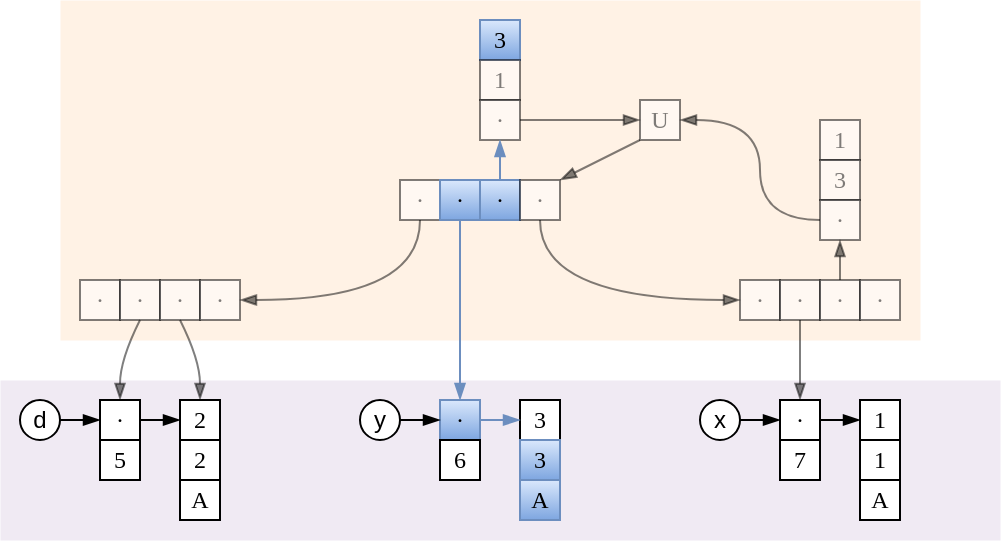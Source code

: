 <mxfile version="21.7.0" type="device">
  <diagram name="Page-1" id="3Da-K6MAal7oWcjGSvR0">
    <mxGraphModel dx="535" dy="693" grid="1" gridSize="10" guides="1" tooltips="1" connect="1" arrows="1" fold="1" page="1" pageScale="1" pageWidth="500" pageHeight="350" math="0" shadow="0">
      <root>
        <mxCell id="0" />
        <mxCell id="1" parent="0" />
        <mxCell id="ApE8lTeV0Uj58Px4gvST-79" value="" style="rounded=0;whiteSpace=wrap;html=1;fillOpacity=50;strokeWidth=0;fillColor=#ffe6cc;strokeColor=none;shadow=0;glass=0;" parent="1" vertex="1">
          <mxGeometry x="30" y="410" width="430" height="170" as="geometry" />
        </mxCell>
        <mxCell id="ApE8lTeV0Uj58Px4gvST-78" value="" style="rounded=0;whiteSpace=wrap;html=1;fillOpacity=50;strokeWidth=0;fillColor=#e1d5e7;strokeColor=none;" parent="1" vertex="1">
          <mxGeometry y="600" width="500" height="80" as="geometry" />
        </mxCell>
        <mxCell id="ApE8lTeV0Uj58Px4gvST-1" value="2" style="rounded=0;whiteSpace=wrap;html=1;fontFamily=Verdana;" parent="1" vertex="1">
          <mxGeometry x="90" y="610" width="20" height="20" as="geometry" />
        </mxCell>
        <mxCell id="ApE8lTeV0Uj58Px4gvST-2" value="2" style="rounded=0;whiteSpace=wrap;html=1;fontFamily=Verdana;" parent="1" vertex="1">
          <mxGeometry x="90" y="630" width="20" height="20" as="geometry" />
        </mxCell>
        <mxCell id="ApE8lTeV0Uj58Px4gvST-3" value="A" style="rounded=0;whiteSpace=wrap;html=1;fontFamily=Verdana;" parent="1" vertex="1">
          <mxGeometry x="90" y="650" width="20" height="20" as="geometry" />
        </mxCell>
        <mxCell id="ApE8lTeV0Uj58Px4gvST-5" value="d" style="ellipse;whiteSpace=wrap;html=1;aspect=fixed;" parent="1" vertex="1">
          <mxGeometry x="10" y="610" width="20" height="20" as="geometry" />
        </mxCell>
        <mxCell id="ApE8lTeV0Uj58Px4gvST-6" value="·" style="rounded=0;whiteSpace=wrap;html=1;fontFamily=Verdana;" parent="1" vertex="1">
          <mxGeometry x="50" y="610" width="20" height="20" as="geometry" />
        </mxCell>
        <mxCell id="ApE8lTeV0Uj58Px4gvST-7" value="5" style="rounded=0;whiteSpace=wrap;html=1;fontFamily=Verdana;" parent="1" vertex="1">
          <mxGeometry x="50" y="630" width="20" height="20" as="geometry" />
        </mxCell>
        <mxCell id="ApE8lTeV0Uj58Px4gvST-8" value="" style="endArrow=blockThin;html=1;exitX=1;exitY=0.5;exitDx=0;exitDy=0;entryX=0;entryY=0.5;entryDx=0;entryDy=0;rounded=0;endFill=1;" parent="1" source="ApE8lTeV0Uj58Px4gvST-5" target="ApE8lTeV0Uj58Px4gvST-6" edge="1">
          <mxGeometry width="50" height="50" relative="1" as="geometry">
            <mxPoint x="150" y="820" as="sourcePoint" />
            <mxPoint x="200" y="770" as="targetPoint" />
          </mxGeometry>
        </mxCell>
        <mxCell id="ApE8lTeV0Uj58Px4gvST-9" value="" style="endArrow=blockThin;html=1;rounded=0;entryX=0;entryY=0.5;entryDx=0;entryDy=0;endFill=1;" parent="1" source="ApE8lTeV0Uj58Px4gvST-6" target="ApE8lTeV0Uj58Px4gvST-1" edge="1">
          <mxGeometry width="50" height="50" relative="1" as="geometry">
            <mxPoint x="40" y="630" as="sourcePoint" />
            <mxPoint x="60" y="630" as="targetPoint" />
          </mxGeometry>
        </mxCell>
        <mxCell id="ApE8lTeV0Uj58Px4gvST-15" value="·" style="rounded=0;whiteSpace=wrap;html=1;fontFamily=Verdana;strokeColor=#000000;fillOpacity=100;opacity=50;textOpacity=50;" parent="1" vertex="1">
          <mxGeometry x="40" y="550" width="20" height="20" as="geometry" />
        </mxCell>
        <mxCell id="ApE8lTeV0Uj58Px4gvST-16" value="·" style="rounded=0;whiteSpace=wrap;html=1;fontFamily=Verdana;opacity=50;textOpacity=50;" parent="1" vertex="1">
          <mxGeometry x="60" y="550" width="20" height="20" as="geometry" />
        </mxCell>
        <mxCell id="ApE8lTeV0Uj58Px4gvST-17" value="·" style="rounded=0;whiteSpace=wrap;html=1;fontFamily=Verdana;opacity=50;textOpacity=50;" parent="1" vertex="1">
          <mxGeometry x="80" y="550" width="20" height="20" as="geometry" />
        </mxCell>
        <mxCell id="ApE8lTeV0Uj58Px4gvST-18" value="·" style="rounded=0;whiteSpace=wrap;html=1;fontFamily=Verdana;strokeColor=#000000;opacity=50;textOpacity=50;" parent="1" vertex="1">
          <mxGeometry x="100" y="550" width="20" height="20" as="geometry" />
        </mxCell>
        <mxCell id="ApE8lTeV0Uj58Px4gvST-20" value="" style="endArrow=blockThin;html=1;exitX=0.5;exitY=1;exitDx=0;exitDy=0;entryX=0.5;entryY=0;entryDx=0;entryDy=0;endFill=1;curved=1;opacity=50;" parent="1" source="ApE8lTeV0Uj58Px4gvST-16" target="ApE8lTeV0Uj58Px4gvST-6" edge="1">
          <mxGeometry width="50" height="50" relative="1" as="geometry">
            <mxPoint x="150" y="690" as="sourcePoint" />
            <mxPoint x="200" y="640" as="targetPoint" />
            <Array as="points">
              <mxPoint x="60" y="590" />
            </Array>
          </mxGeometry>
        </mxCell>
        <mxCell id="ApE8lTeV0Uj58Px4gvST-22" value="" style="endArrow=blockThin;html=1;exitX=0.5;exitY=1;exitDx=0;exitDy=0;entryX=0.5;entryY=0;entryDx=0;entryDy=0;endFill=1;curved=1;opacity=50;" parent="1" source="ApE8lTeV0Uj58Px4gvST-17" target="ApE8lTeV0Uj58Px4gvST-1" edge="1">
          <mxGeometry width="50" height="50" relative="1" as="geometry">
            <mxPoint x="50" y="580" as="sourcePoint" />
            <mxPoint x="70" y="620" as="targetPoint" />
            <Array as="points">
              <mxPoint x="100" y="590" />
            </Array>
          </mxGeometry>
        </mxCell>
        <mxCell id="ApE8lTeV0Uj58Px4gvST-23" value="·" style="rounded=0;whiteSpace=wrap;html=1;fontFamily=Verdana;strokeColor=#000000;opacity=50;textOpacity=50;" parent="1" vertex="1">
          <mxGeometry x="370" y="550" width="20" height="20" as="geometry" />
        </mxCell>
        <mxCell id="ApE8lTeV0Uj58Px4gvST-24" value="·" style="rounded=0;whiteSpace=wrap;html=1;fontFamily=Verdana;strokeColor=#000000;opacity=50;textOpacity=50;" parent="1" vertex="1">
          <mxGeometry x="390" y="550" width="20" height="20" as="geometry" />
        </mxCell>
        <mxCell id="ApE8lTeV0Uj58Px4gvST-25" value="·" style="rounded=0;whiteSpace=wrap;html=1;fontFamily=Verdana;strokeColor=#000000;opacity=50;textOpacity=50;" parent="1" vertex="1">
          <mxGeometry x="410" y="550" width="20" height="20" as="geometry" />
        </mxCell>
        <mxCell id="ApE8lTeV0Uj58Px4gvST-26" value="·" style="rounded=0;whiteSpace=wrap;html=1;fontFamily=Verdana;strokeColor=#000000;opacity=50;textOpacity=50;" parent="1" vertex="1">
          <mxGeometry x="430" y="550" width="20" height="20" as="geometry" />
        </mxCell>
        <mxCell id="ApE8lTeV0Uj58Px4gvST-28" value="3" style="rounded=0;whiteSpace=wrap;html=1;fontFamily=Verdana;" parent="1" vertex="1">
          <mxGeometry x="260" y="610" width="20" height="20" as="geometry" />
        </mxCell>
        <mxCell id="ApE8lTeV0Uj58Px4gvST-29" value="3" style="rounded=0;whiteSpace=wrap;html=1;fontFamily=Verdana;fillColor=#dae8fc;strokeColor=#6c8ebf;gradientColor=#7ea6e0;" parent="1" vertex="1">
          <mxGeometry x="260" y="630" width="20" height="20" as="geometry" />
        </mxCell>
        <mxCell id="ApE8lTeV0Uj58Px4gvST-30" value="A" style="rounded=0;whiteSpace=wrap;html=1;fontFamily=Verdana;fillColor=#dae8fc;strokeColor=#6c8ebf;gradientColor=#7ea6e0;" parent="1" vertex="1">
          <mxGeometry x="260" y="650" width="20" height="20" as="geometry" />
        </mxCell>
        <mxCell id="ApE8lTeV0Uj58Px4gvST-32" value="y" style="ellipse;whiteSpace=wrap;html=1;aspect=fixed;" parent="1" vertex="1">
          <mxGeometry x="180" y="610" width="20" height="20" as="geometry" />
        </mxCell>
        <mxCell id="ApE8lTeV0Uj58Px4gvST-33" value="·" style="rounded=0;whiteSpace=wrap;html=1;fontFamily=Verdana;strokeColor=#6c8ebf;fillColor=#dae8fc;gradientColor=#7ea6e0;" parent="1" vertex="1">
          <mxGeometry x="220" y="610" width="20" height="20" as="geometry" />
        </mxCell>
        <mxCell id="ApE8lTeV0Uj58Px4gvST-34" value="6" style="rounded=0;whiteSpace=wrap;html=1;fontFamily=Verdana;" parent="1" vertex="1">
          <mxGeometry x="220" y="630" width="20" height="20" as="geometry" />
        </mxCell>
        <mxCell id="ApE8lTeV0Uj58Px4gvST-35" value="" style="endArrow=blockThin;html=1;exitX=1;exitY=0.5;exitDx=0;exitDy=0;entryX=0;entryY=0.5;entryDx=0;entryDy=0;rounded=0;endFill=1;" parent="1" source="ApE8lTeV0Uj58Px4gvST-32" target="ApE8lTeV0Uj58Px4gvST-33" edge="1">
          <mxGeometry width="50" height="50" relative="1" as="geometry">
            <mxPoint x="320" y="820" as="sourcePoint" />
            <mxPoint x="370" y="770" as="targetPoint" />
          </mxGeometry>
        </mxCell>
        <mxCell id="ApE8lTeV0Uj58Px4gvST-36" value="" style="endArrow=blockThin;html=1;rounded=0;entryX=0;entryY=0.5;entryDx=0;entryDy=0;endFill=1;fillColor=#dae8fc;strokeColor=#6c8ebf;gradientColor=#7ea6e0;" parent="1" source="ApE8lTeV0Uj58Px4gvST-33" target="ApE8lTeV0Uj58Px4gvST-28" edge="1">
          <mxGeometry width="50" height="50" relative="1" as="geometry">
            <mxPoint x="210" y="630" as="sourcePoint" />
            <mxPoint x="230" y="630" as="targetPoint" />
          </mxGeometry>
        </mxCell>
        <mxCell id="ApE8lTeV0Uj58Px4gvST-39" value="1" style="rounded=0;whiteSpace=wrap;html=1;fontFamily=Verdana;" parent="1" vertex="1">
          <mxGeometry x="430" y="610" width="20" height="20" as="geometry" />
        </mxCell>
        <mxCell id="ApE8lTeV0Uj58Px4gvST-40" value="1" style="rounded=0;whiteSpace=wrap;html=1;fontFamily=Verdana;" parent="1" vertex="1">
          <mxGeometry x="430" y="630" width="20" height="20" as="geometry" />
        </mxCell>
        <mxCell id="ApE8lTeV0Uj58Px4gvST-41" value="A" style="rounded=0;whiteSpace=wrap;html=1;fontFamily=Verdana;" parent="1" vertex="1">
          <mxGeometry x="430" y="650" width="20" height="20" as="geometry" />
        </mxCell>
        <mxCell id="ApE8lTeV0Uj58Px4gvST-43" value="x" style="ellipse;whiteSpace=wrap;html=1;aspect=fixed;" parent="1" vertex="1">
          <mxGeometry x="350" y="610" width="20" height="20" as="geometry" />
        </mxCell>
        <mxCell id="ApE8lTeV0Uj58Px4gvST-44" value="·" style="rounded=0;whiteSpace=wrap;html=1;fontFamily=Verdana;strokeColor=#000000;" parent="1" vertex="1">
          <mxGeometry x="390" y="610" width="20" height="20" as="geometry" />
        </mxCell>
        <mxCell id="ApE8lTeV0Uj58Px4gvST-45" value="7" style="rounded=0;whiteSpace=wrap;html=1;fontFamily=Verdana;" parent="1" vertex="1">
          <mxGeometry x="390" y="630" width="20" height="20" as="geometry" />
        </mxCell>
        <mxCell id="ApE8lTeV0Uj58Px4gvST-46" value="" style="endArrow=blockThin;html=1;exitX=1;exitY=0.5;exitDx=0;exitDy=0;entryX=0;entryY=0.5;entryDx=0;entryDy=0;rounded=0;endFill=1;" parent="1" source="ApE8lTeV0Uj58Px4gvST-43" target="ApE8lTeV0Uj58Px4gvST-44" edge="1">
          <mxGeometry width="50" height="50" relative="1" as="geometry">
            <mxPoint x="490" y="820" as="sourcePoint" />
            <mxPoint x="540" y="770" as="targetPoint" />
          </mxGeometry>
        </mxCell>
        <mxCell id="ApE8lTeV0Uj58Px4gvST-47" value="" style="endArrow=blockThin;html=1;rounded=0;entryX=0;entryY=0.5;entryDx=0;entryDy=0;endFill=1;" parent="1" source="ApE8lTeV0Uj58Px4gvST-44" target="ApE8lTeV0Uj58Px4gvST-39" edge="1">
          <mxGeometry width="50" height="50" relative="1" as="geometry">
            <mxPoint x="380" y="630" as="sourcePoint" />
            <mxPoint x="400" y="630" as="targetPoint" />
          </mxGeometry>
        </mxCell>
        <mxCell id="ApE8lTeV0Uj58Px4gvST-50" value="·" style="rounded=0;whiteSpace=wrap;html=1;fontFamily=Verdana;strokeColor=#000000;opacity=50;textOpacity=50;" parent="1" vertex="1">
          <mxGeometry x="200" y="500" width="20" height="20" as="geometry" />
        </mxCell>
        <mxCell id="ApE8lTeV0Uj58Px4gvST-51" value="·" style="rounded=0;whiteSpace=wrap;html=1;fontFamily=Verdana;strokeColor=#6c8ebf;fillColor=#dae8fc;gradientColor=#7ea6e0;" parent="1" vertex="1">
          <mxGeometry x="220" y="500" width="20" height="20" as="geometry" />
        </mxCell>
        <mxCell id="ApE8lTeV0Uj58Px4gvST-53" value="·" style="rounded=0;whiteSpace=wrap;html=1;fontFamily=Verdana;strokeColor=#6c8ebf;fillColor=#dae8fc;gradientColor=#7ea6e0;" parent="1" vertex="1">
          <mxGeometry x="240" y="500" width="20" height="20" as="geometry" />
        </mxCell>
        <mxCell id="ApE8lTeV0Uj58Px4gvST-54" value="·" style="rounded=0;whiteSpace=wrap;html=1;fontFamily=Verdana;strokeColor=#000000;opacity=50;textOpacity=50;" parent="1" vertex="1">
          <mxGeometry x="260" y="500" width="20" height="20" as="geometry" />
        </mxCell>
        <mxCell id="ApE8lTeV0Uj58Px4gvST-55" value="" style="endArrow=blockThin;html=1;entryX=1;entryY=0.5;entryDx=0;entryDy=0;curved=1;endFill=1;exitX=0.5;exitY=1;exitDx=0;exitDy=0;opacity=50;" parent="1" source="ApE8lTeV0Uj58Px4gvST-50" target="ApE8lTeV0Uj58Px4gvST-18" edge="1">
          <mxGeometry width="50" height="50" relative="1" as="geometry">
            <mxPoint x="150" y="500" as="sourcePoint" />
            <mxPoint x="240" y="590" as="targetPoint" />
            <Array as="points">
              <mxPoint x="210" y="560" />
            </Array>
          </mxGeometry>
        </mxCell>
        <mxCell id="ApE8lTeV0Uj58Px4gvST-56" value="" style="endArrow=blockThin;html=1;entryX=0;entryY=0.5;entryDx=0;entryDy=0;exitX=0.5;exitY=1;exitDx=0;exitDy=0;curved=1;endFill=1;opacity=50;" parent="1" source="ApE8lTeV0Uj58Px4gvST-54" target="ApE8lTeV0Uj58Px4gvST-23" edge="1">
          <mxGeometry width="50" height="50" relative="1" as="geometry">
            <mxPoint x="280" y="490" as="sourcePoint" />
            <mxPoint x="51" y="557" as="targetPoint" />
            <Array as="points">
              <mxPoint x="270" y="560" />
            </Array>
          </mxGeometry>
        </mxCell>
        <mxCell id="ApE8lTeV0Uj58Px4gvST-57" value="" style="endArrow=blockThin;html=1;exitX=0.5;exitY=1;exitDx=0;exitDy=0;entryX=0.5;entryY=0;entryDx=0;entryDy=0;endFill=1;curved=1;fillColor=#dae8fc;strokeColor=#6c8ebf;gradientColor=#7ea6e0;" parent="1" source="ApE8lTeV0Uj58Px4gvST-51" target="ApE8lTeV0Uj58Px4gvST-33" edge="1">
          <mxGeometry width="50" height="50" relative="1" as="geometry">
            <mxPoint x="70" y="580" as="sourcePoint" />
            <mxPoint x="110" y="620" as="targetPoint" />
            <Array as="points" />
          </mxGeometry>
        </mxCell>
        <mxCell id="ApE8lTeV0Uj58Px4gvST-58" value="" style="endArrow=blockThin;html=1;exitX=0.5;exitY=1;exitDx=0;exitDy=0;entryX=0.5;entryY=0;entryDx=0;entryDy=0;endFill=1;curved=1;opacity=50;" parent="1" source="ApE8lTeV0Uj58Px4gvST-24" target="ApE8lTeV0Uj58Px4gvST-44" edge="1">
          <mxGeometry width="50" height="50" relative="1" as="geometry">
            <mxPoint x="70" y="580" as="sourcePoint" />
            <mxPoint x="110" y="620" as="targetPoint" />
            <Array as="points">
              <mxPoint x="400" y="590" />
            </Array>
          </mxGeometry>
        </mxCell>
        <mxCell id="ApE8lTeV0Uj58Px4gvST-59" value="1" style="rounded=0;whiteSpace=wrap;html=1;fontFamily=Verdana;opacity=50;textOpacity=50;" parent="1" vertex="1">
          <mxGeometry x="410" y="470" width="20" height="20" as="geometry" />
        </mxCell>
        <mxCell id="ApE8lTeV0Uj58Px4gvST-60" value="3" style="rounded=0;whiteSpace=wrap;html=1;fontFamily=Verdana;opacity=50;textOpacity=50;" parent="1" vertex="1">
          <mxGeometry x="410" y="490" width="20" height="20" as="geometry" />
        </mxCell>
        <mxCell id="ApE8lTeV0Uj58Px4gvST-61" value="·" style="rounded=0;whiteSpace=wrap;html=1;fontFamily=Verdana;textOpacity=50;opacity=50;" parent="1" vertex="1">
          <mxGeometry x="410" y="510" width="20" height="20" as="geometry" />
        </mxCell>
        <mxCell id="ApE8lTeV0Uj58Px4gvST-63" value="" style="endArrow=blockThin;html=1;rounded=0;entryX=0.5;entryY=1;entryDx=0;entryDy=0;endFill=1;exitX=0.5;exitY=0;exitDx=0;exitDy=0;opacity=50;" parent="1" source="ApE8lTeV0Uj58Px4gvST-25" target="ApE8lTeV0Uj58Px4gvST-61" edge="1">
          <mxGeometry width="50" height="50" relative="1" as="geometry">
            <mxPoint x="250" y="630" as="sourcePoint" />
            <mxPoint x="400" y="530" as="targetPoint" />
          </mxGeometry>
        </mxCell>
        <mxCell id="ApE8lTeV0Uj58Px4gvST-64" value="3" style="rounded=0;whiteSpace=wrap;html=1;fontFamily=Verdana;fillColor=#dae8fc;strokeColor=#6c8ebf;gradientColor=#7ea6e0;" parent="1" vertex="1">
          <mxGeometry x="240" y="420" width="20" height="20" as="geometry" />
        </mxCell>
        <mxCell id="ApE8lTeV0Uj58Px4gvST-65" value="1" style="rounded=0;whiteSpace=wrap;html=1;fontFamily=Verdana;opacity=50;textOpacity=50;" parent="1" vertex="1">
          <mxGeometry x="240" y="440" width="20" height="20" as="geometry" />
        </mxCell>
        <mxCell id="ApE8lTeV0Uj58Px4gvST-66" value="·" style="rounded=0;whiteSpace=wrap;html=1;fontFamily=Verdana;opacity=50;textOpacity=50;" parent="1" vertex="1">
          <mxGeometry x="240" y="460" width="20" height="20" as="geometry" />
        </mxCell>
        <mxCell id="ApE8lTeV0Uj58Px4gvST-68" value="" style="endArrow=blockThin;html=1;rounded=0;endFill=1;exitX=0.5;exitY=0;exitDx=0;exitDy=0;entryX=0.5;entryY=1;entryDx=0;entryDy=0;fillColor=#dae8fc;strokeColor=#6c8ebf;gradientColor=#7ea6e0;" parent="1" source="ApE8lTeV0Uj58Px4gvST-53" target="ApE8lTeV0Uj58Px4gvST-66" edge="1">
          <mxGeometry width="50" height="50" relative="1" as="geometry">
            <mxPoint x="300" y="490" as="sourcePoint" />
            <mxPoint x="200" y="480" as="targetPoint" />
          </mxGeometry>
        </mxCell>
        <mxCell id="ApE8lTeV0Uj58Px4gvST-71" value="U" style="rounded=0;whiteSpace=wrap;html=1;fontFamily=Verdana;strokeColor=#000000;opacity=50;textOpacity=50;" parent="1" vertex="1">
          <mxGeometry x="320" y="460" width="20" height="20" as="geometry" />
        </mxCell>
        <mxCell id="ApE8lTeV0Uj58Px4gvST-72" value="" style="endArrow=blockThin;html=1;rounded=0;endFill=1;exitX=1;exitY=0.5;exitDx=0;exitDy=0;entryX=0;entryY=0.5;entryDx=0;entryDy=0;opacity=50;" parent="1" source="ApE8lTeV0Uj58Px4gvST-66" target="ApE8lTeV0Uj58Px4gvST-71" edge="1">
          <mxGeometry width="50" height="50" relative="1" as="geometry">
            <mxPoint x="200" y="480" as="sourcePoint" />
            <mxPoint x="200" y="460" as="targetPoint" />
          </mxGeometry>
        </mxCell>
        <mxCell id="ApE8lTeV0Uj58Px4gvST-73" value="" style="endArrow=blockThin;html=1;endFill=1;exitX=0;exitY=0.5;exitDx=0;exitDy=0;entryX=1;entryY=0.5;entryDx=0;entryDy=0;curved=1;opacity=50;" parent="1" source="ApE8lTeV0Uj58Px4gvST-61" target="ApE8lTeV0Uj58Px4gvST-71" edge="1">
          <mxGeometry width="50" height="50" relative="1" as="geometry">
            <mxPoint x="210" y="430" as="sourcePoint" />
            <mxPoint x="330" y="450" as="targetPoint" />
            <Array as="points">
              <mxPoint x="380" y="520" />
              <mxPoint x="380" y="470" />
            </Array>
          </mxGeometry>
        </mxCell>
        <mxCell id="ApE8lTeV0Uj58Px4gvST-74" value="" style="endArrow=blockThin;html=1;rounded=0;endFill=1;exitX=0;exitY=1;exitDx=0;exitDy=0;entryX=1;entryY=0;entryDx=0;entryDy=0;opacity=50;" parent="1" source="ApE8lTeV0Uj58Px4gvST-71" target="ApE8lTeV0Uj58Px4gvST-54" edge="1">
          <mxGeometry width="50" height="50" relative="1" as="geometry">
            <mxPoint x="210" y="430" as="sourcePoint" />
            <mxPoint x="330" y="430" as="targetPoint" />
          </mxGeometry>
        </mxCell>
      </root>
    </mxGraphModel>
  </diagram>
</mxfile>
